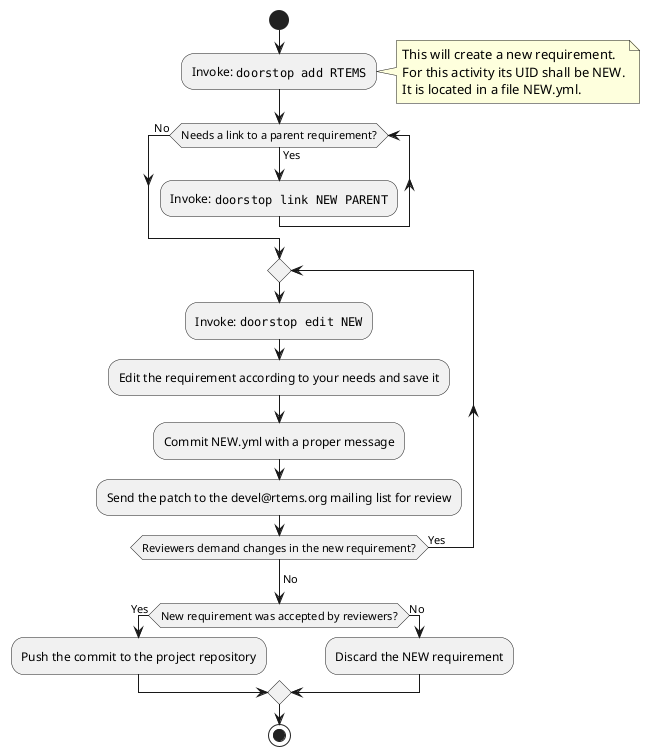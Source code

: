 ' SPDX-License-Identifier: CC-BY-SA-4.0

' Copyright (C) 2019 embedded brains GmbH

@startuml

start

:Invoke: ""doorstop add RTEMS"";

note right
  This will create a new requirement.
  For this activity its UID shall be NEW.
  It is located in a file NEW.yml.
end note

while (Needs a link to a parent requirement?) is (Yes)
  :Invoke: ""doorstop link NEW PARENT"";
endwhile (No)

repeat
  :Invoke: ""doorstop edit NEW"";

  :Edit the requirement according to your needs and save it;

  :Commit NEW.yml with a proper message;

  :Send the patch to the devel@rtems.org mailing list for review;
repeat while (Reviewers demand changes in the new requirement?) is (Yes)
->No;

if (New requirement was accepted by reviewers?) then (Yes)
  :Push the commit to the project repository;
else (No)
  :Discard the NEW requirement;
endif

stop

@enduml
